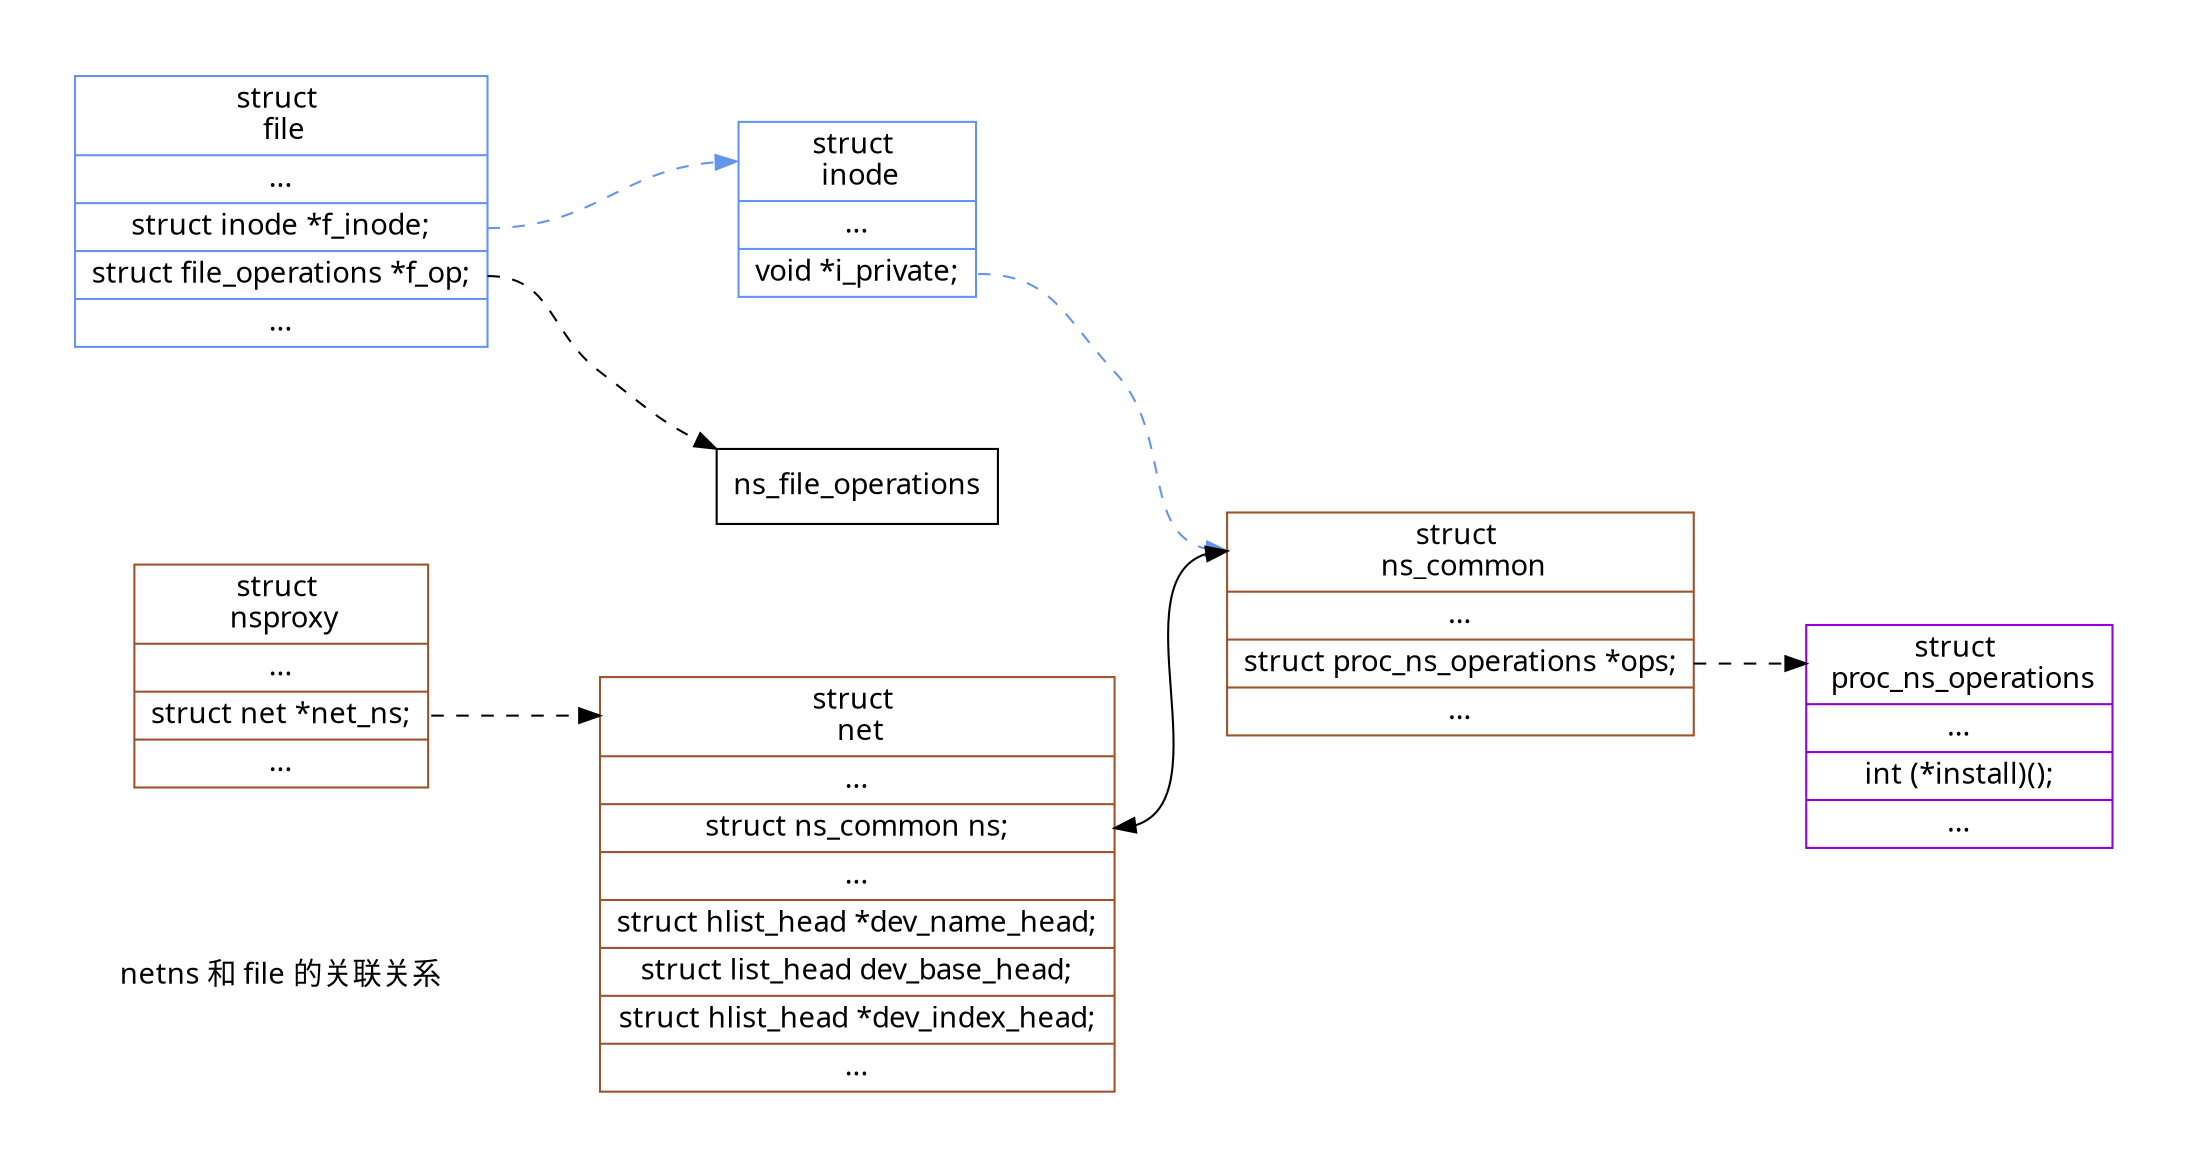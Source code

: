 digraph rankdot {
	compound=true
	margin="0,0"
	ranksep = .75
	nodesep = 1
	pad = .5
	rankdir = LR

	node [shape=record, charset = "UTF-8" fontname="Microsoft YaHei", fontsize=14]
	edge [style = dashed, charset = "UTF-8" fontname="Microsoft YaHei", fontsize=11]

	file_netns [shape = plaintext, label = "netns 和 file 的关联关系"]

	file [
		color = cornflowerblue,
		label = " <head> struct \n file |
			... |
			<inode> struct inode *f_inode; |
			<ops> struct file_operations *f_op; |
			... "
	]

	inode [
		color = cornflowerblue,
		label = "<head> struct \n inode  |
			... |
			<priv> void *i_private;"
	]

	ns_common [
		color = sienna,
		label = "<head> struct \n ns_common |
			... |
			<ops> struct proc_ns_operations *ops; |
			... "
	]

	proc_ns_ops [
		color = darkviolet,
		label = "<head> struct \n proc_ns_operations |
			... |
			<install> int (*install)(); |
			... "
	]


	nsproxy [
		color = sienna,
		label = "<head> struct \n nsproxy |
			... | 
			<net> struct net *net_ns; |
			... "
	]

	net [
		color = sienna,
		label = "<head> struct \n net |
			... |
			<ns_comm> struct ns_common ns; |
			... |
			<name_head> struct hlist_head *dev_name_head; |
			<base_head> struct list_head dev_base_head; |
			<index_head> struct hlist_head *dev_index_head; |
			... "
	]

	file:inode -> inode:head [color = cornflowerblue]
	file:ops -> ns_file_operations:head
	inode:priv -> ns_common:head [color = cornflowerblue]
	nsproxy:net -> net:head
	net:ns_comm -> ns_common:head [style = solid, dir = both]
	ns_common:ops -> proc_ns_ops:head
}